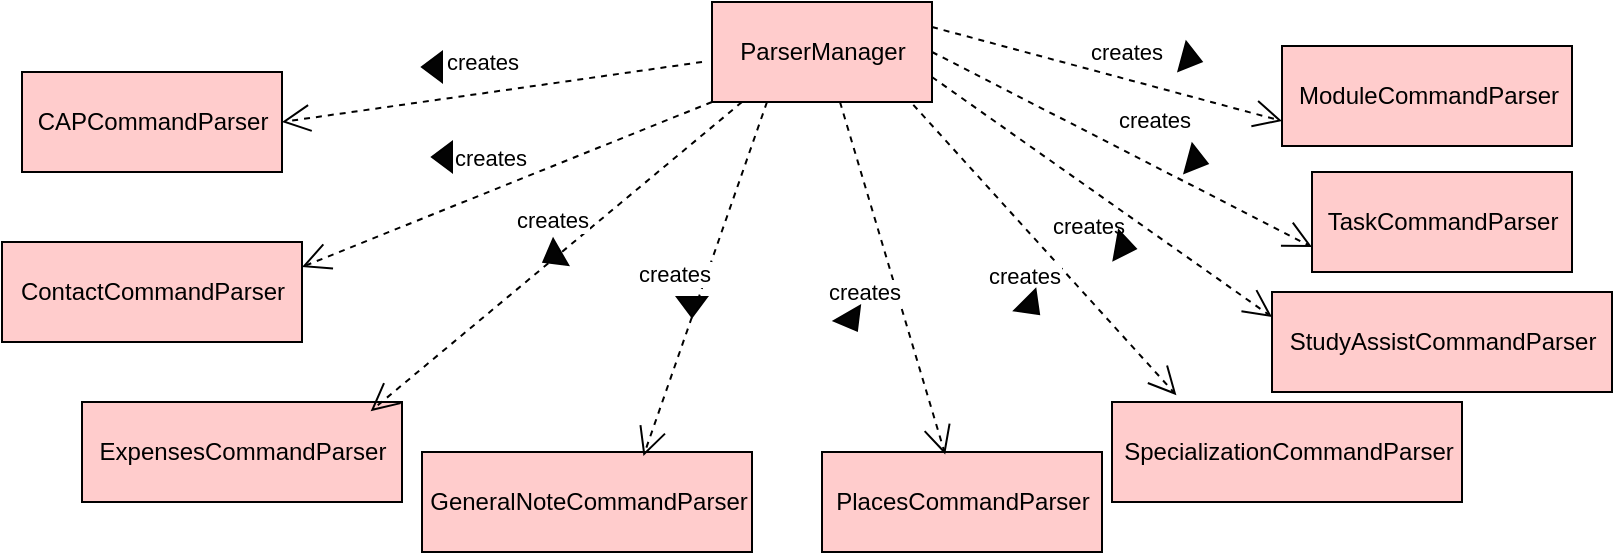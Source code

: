 <mxfile version="12.2.3" type="device" pages="1"><diagram id="EopphuLOrMvb6Aqrfrb-" name="Page-1"><mxGraphModel dx="1278" dy="579" grid="1" gridSize="10" guides="1" tooltips="1" connect="1" arrows="1" fold="1" page="1" pageScale="1" pageWidth="850" pageHeight="1100" math="0" shadow="0"><root><mxCell id="0"/><mxCell id="1" parent="0"/><mxCell id="JP_FBqA0tkyeEvXxZdsc-2" value="ParserManager" style="html=1;fillColor=#FFCCCC;" parent="1" vertex="1"><mxGeometry x="485" y="110" width="110" height="50" as="geometry"/></mxCell><mxCell id="JP_FBqA0tkyeEvXxZdsc-3" value="ContactCommandParser" style="html=1;fillColor=#FFCCCC;" parent="1" vertex="1"><mxGeometry x="130" y="230" width="150" height="50" as="geometry"/></mxCell><mxCell id="JP_FBqA0tkyeEvXxZdsc-4" value="ExpensesCommandParser" style="html=1;fillColor=#FFCCCC;" parent="1" vertex="1"><mxGeometry x="170" y="310" width="160" height="50" as="geometry"/></mxCell><mxCell id="JP_FBqA0tkyeEvXxZdsc-5" value="CAPCommandParser" style="html=1;fillColor=#FFCCCC;" parent="1" vertex="1"><mxGeometry x="140" y="145" width="130" height="50" as="geometry"/></mxCell><mxCell id="JP_FBqA0tkyeEvXxZdsc-6" value="GeneralNoteCommandParser" style="html=1;fillColor=#FFCCCC;" parent="1" vertex="1"><mxGeometry x="340" y="335" width="165" height="50" as="geometry"/></mxCell><mxCell id="JP_FBqA0tkyeEvXxZdsc-7" value="TaskCommandParser" style="html=1;fillColor=#FFCCCC;" parent="1" vertex="1"><mxGeometry x="785" y="195" width="130" height="50" as="geometry"/></mxCell><mxCell id="JP_FBqA0tkyeEvXxZdsc-8" value="PlacesCommandParser" style="html=1;fillColor=#FFCCCC;" parent="1" vertex="1"><mxGeometry x="540" y="335" width="140" height="50" as="geometry"/></mxCell><mxCell id="JP_FBqA0tkyeEvXxZdsc-9" value="SpecializationCommandParser" style="html=1;fillColor=#FFCCCC;" parent="1" vertex="1"><mxGeometry x="685" y="310" width="175" height="50" as="geometry"/></mxCell><mxCell id="JP_FBqA0tkyeEvXxZdsc-10" value="StudyAssistCommandParser" style="html=1;fillColor=#FFCCCC;" parent="1" vertex="1"><mxGeometry x="765" y="255" width="170" height="50" as="geometry"/></mxCell><mxCell id="JP_FBqA0tkyeEvXxZdsc-17" value="creates" style="endArrow=open;endSize=12;dashed=1;html=1;entryX=1;entryY=0.5;entryDx=0;entryDy=0;" parent="1" target="JP_FBqA0tkyeEvXxZdsc-5" edge="1"><mxGeometry x="0.027" y="-16" width="160" relative="1" as="geometry"><mxPoint x="480" y="140" as="sourcePoint"/><mxPoint x="640" y="140" as="targetPoint"/><mxPoint as="offset"/></mxGeometry></mxCell><mxCell id="JP_FBqA0tkyeEvXxZdsc-19" value="creates" style="endArrow=open;endSize=12;dashed=1;html=1;entryX=1;entryY=0.25;entryDx=0;entryDy=0;" parent="1" target="JP_FBqA0tkyeEvXxZdsc-3" edge="1"><mxGeometry x="0.027" y="-16" width="160" relative="1" as="geometry"><mxPoint x="485" y="160" as="sourcePoint"/><mxPoint x="275" y="190" as="targetPoint"/><mxPoint as="offset"/></mxGeometry></mxCell><mxCell id="JP_FBqA0tkyeEvXxZdsc-20" value="creates" style="endArrow=open;endSize=12;dashed=1;html=1;entryX=0.902;entryY=0.092;entryDx=0;entryDy=0;entryPerimeter=0;" parent="1" target="JP_FBqA0tkyeEvXxZdsc-4" edge="1"><mxGeometry x="-0.085" y="-15" width="160" relative="1" as="geometry"><mxPoint x="500" y="160" as="sourcePoint"/><mxPoint x="290" y="190" as="targetPoint"/><mxPoint as="offset"/></mxGeometry></mxCell><mxCell id="JP_FBqA0tkyeEvXxZdsc-21" value="creates" style="endArrow=open;endSize=12;dashed=1;html=1;entryX=0.671;entryY=0.04;entryDx=0;entryDy=0;entryPerimeter=0;exitX=0.25;exitY=1;exitDx=0;exitDy=0;" parent="1" source="JP_FBqA0tkyeEvXxZdsc-2" target="JP_FBqA0tkyeEvXxZdsc-6" edge="1"><mxGeometry x="0.027" y="-16" width="160" relative="1" as="geometry"><mxPoint x="510" y="170" as="sourcePoint"/><mxPoint x="300" y="200" as="targetPoint"/><mxPoint as="offset"/></mxGeometry></mxCell><mxCell id="JP_FBqA0tkyeEvXxZdsc-22" value="creates" style="endArrow=open;endSize=12;dashed=1;html=1;entryX=0.44;entryY=0.024;entryDx=0;entryDy=0;entryPerimeter=0;" parent="1" target="JP_FBqA0tkyeEvXxZdsc-8" edge="1"><mxGeometry x="0.027" y="-16" width="160" relative="1" as="geometry"><mxPoint x="549" y="160" as="sourcePoint"/><mxPoint x="310" y="210" as="targetPoint"/><mxPoint as="offset"/></mxGeometry></mxCell><mxCell id="JP_FBqA0tkyeEvXxZdsc-23" value="creates" style="endArrow=open;endSize=12;dashed=1;html=1;entryX=0.184;entryY=-0.068;entryDx=0;entryDy=0;exitX=0.915;exitY=1.028;exitDx=0;exitDy=0;exitPerimeter=0;entryPerimeter=0;" parent="1" source="JP_FBqA0tkyeEvXxZdsc-2" target="JP_FBqA0tkyeEvXxZdsc-9" edge="1"><mxGeometry x="0.027" y="-16" width="160" relative="1" as="geometry"><mxPoint x="530" y="190" as="sourcePoint"/><mxPoint x="320" y="220" as="targetPoint"/><mxPoint as="offset"/></mxGeometry></mxCell><mxCell id="JP_FBqA0tkyeEvXxZdsc-24" value="creates" style="endArrow=open;endSize=12;dashed=1;html=1;entryX=0;entryY=0.25;entryDx=0;entryDy=0;exitX=1;exitY=0.75;exitDx=0;exitDy=0;" parent="1" source="JP_FBqA0tkyeEvXxZdsc-2" target="JP_FBqA0tkyeEvXxZdsc-10" edge="1"><mxGeometry x="0.027" y="-16" width="160" relative="1" as="geometry"><mxPoint x="540" y="200" as="sourcePoint"/><mxPoint x="330" y="230" as="targetPoint"/><mxPoint as="offset"/></mxGeometry></mxCell><mxCell id="JP_FBqA0tkyeEvXxZdsc-25" value="creates" style="endArrow=open;endSize=12;dashed=1;html=1;entryX=0;entryY=0.75;entryDx=0;entryDy=0;exitX=1;exitY=0.5;exitDx=0;exitDy=0;" parent="1" source="JP_FBqA0tkyeEvXxZdsc-2" target="JP_FBqA0tkyeEvXxZdsc-7" edge="1"><mxGeometry x="0.073" y="21" width="160" relative="1" as="geometry"><mxPoint x="550" y="210" as="sourcePoint"/><mxPoint x="340" y="240" as="targetPoint"/><mxPoint as="offset"/></mxGeometry></mxCell><mxCell id="JP_FBqA0tkyeEvXxZdsc-28" value="" style="triangle;whiteSpace=wrap;html=1;fillColor=#030303;rotation=-180;" parent="1" vertex="1"><mxGeometry x="340" y="135" width="10" height="15" as="geometry"/></mxCell><mxCell id="JP_FBqA0tkyeEvXxZdsc-30" value="" style="triangle;whiteSpace=wrap;html=1;fillColor=#030303;rotation=-180;" parent="1" vertex="1"><mxGeometry x="345" y="180" width="10" height="15" as="geometry"/></mxCell><mxCell id="JP_FBqA0tkyeEvXxZdsc-31" value="" style="triangle;whiteSpace=wrap;html=1;fillColor=#030303;rotation=150;" parent="1" vertex="1"><mxGeometry x="400" y="230" width="10" height="15" as="geometry"/></mxCell><mxCell id="JP_FBqA0tkyeEvXxZdsc-34" value="" style="triangle;whiteSpace=wrap;html=1;fillColor=#030303;rotation=90;" parent="1" vertex="1"><mxGeometry x="470" y="255" width="10" height="15" as="geometry"/></mxCell><mxCell id="JP_FBqA0tkyeEvXxZdsc-35" value="" style="triangle;whiteSpace=wrap;html=1;fillColor=#030303;rotation=60;" parent="1" vertex="1"><mxGeometry x="550" y="262.5" width="10" height="15" as="geometry"/></mxCell><mxCell id="JP_FBqA0tkyeEvXxZdsc-36" value="" style="triangle;whiteSpace=wrap;html=1;fillColor=#030303;rotation=45;" parent="1" vertex="1"><mxGeometry x="640" y="255" width="10" height="15" as="geometry"/></mxCell><mxCell id="JP_FBqA0tkyeEvXxZdsc-39" value="" style="triangle;whiteSpace=wrap;html=1;fillColor=#030303;rotation=10;" parent="1" vertex="1"><mxGeometry x="687" y="225" width="10" height="15" as="geometry"/></mxCell><mxCell id="JP_FBqA0tkyeEvXxZdsc-40" value="" style="triangle;whiteSpace=wrap;html=1;fillColor=#030303;rotation=15;" parent="1" vertex="1"><mxGeometry x="723" y="182" width="10" height="15" as="geometry"/></mxCell><mxCell id="Do8Pg8LtwXfI3dKzZjz3-2" value="ModuleCommandParser" style="html=1;fillColor=#FFCCCC;" parent="1" vertex="1"><mxGeometry x="770" y="132" width="145" height="50" as="geometry"/></mxCell><mxCell id="Do8Pg8LtwXfI3dKzZjz3-3" value="creates" style="endArrow=open;endSize=12;dashed=1;html=1;entryX=0;entryY=0.75;entryDx=0;entryDy=0;exitX=1;exitY=0.25;exitDx=0;exitDy=0;" parent="1" source="JP_FBqA0tkyeEvXxZdsc-2" target="Do8Pg8LtwXfI3dKzZjz3-2" edge="1"><mxGeometry x="0.072" y="13" width="160" relative="1" as="geometry"><mxPoint x="595" y="72" as="sourcePoint"/><mxPoint x="340" y="177" as="targetPoint"/><mxPoint as="offset"/></mxGeometry></mxCell><mxCell id="Do8Pg8LtwXfI3dKzZjz3-4" value="" style="triangle;whiteSpace=wrap;html=1;fillColor=#030303;rotation=15;" parent="1" vertex="1"><mxGeometry x="720" y="131" width="10" height="15" as="geometry"/></mxCell></root></mxGraphModel></diagram></mxfile>